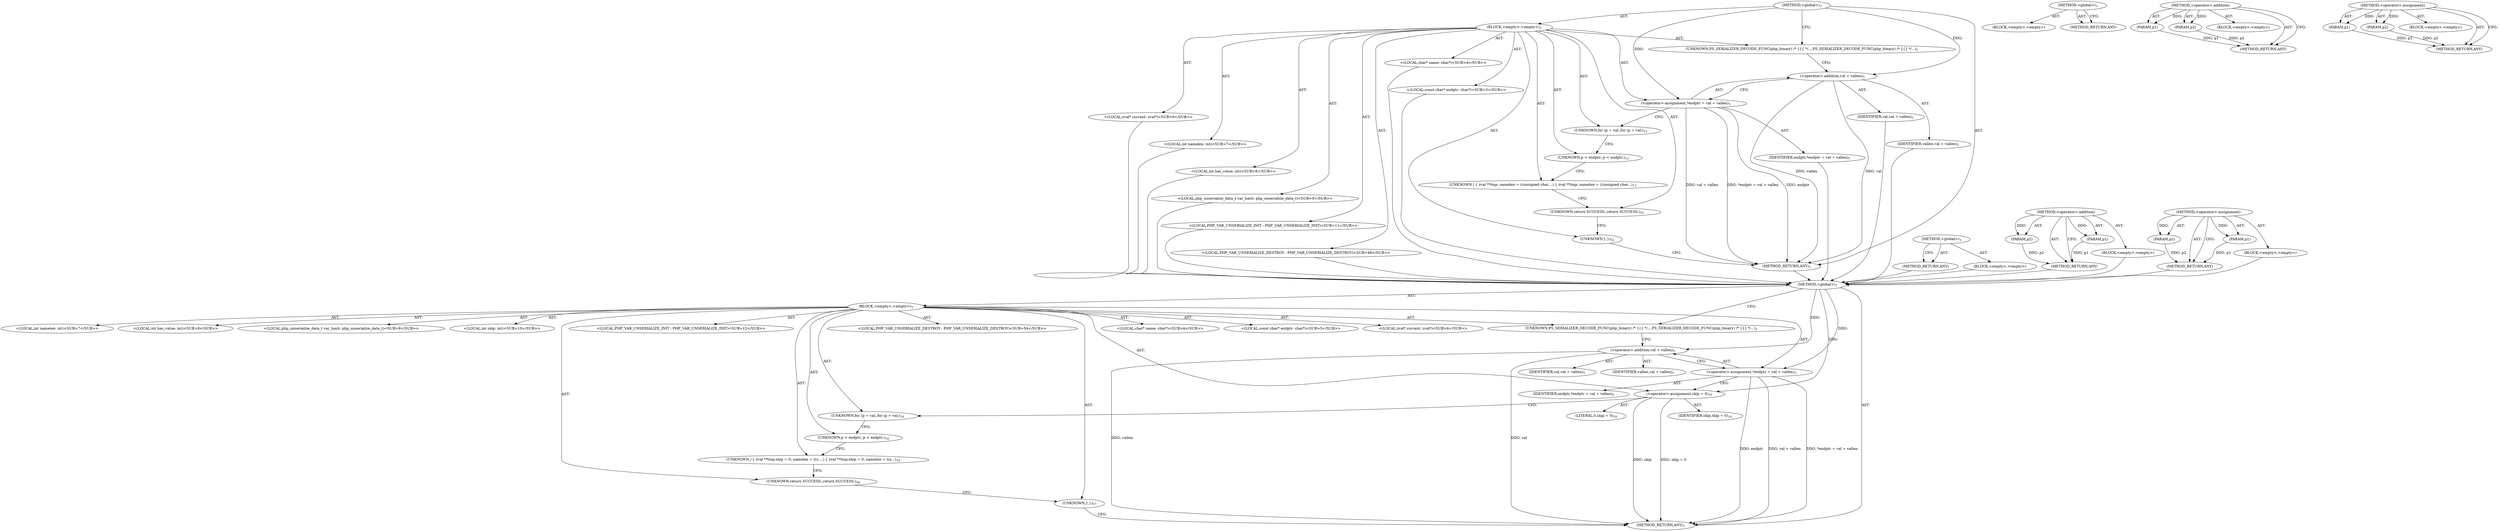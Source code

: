 digraph "&lt;operator&gt;.assignment" {
vulnerable_6 [label=<(METHOD,&lt;global&gt;)<SUB>1</SUB>>];
vulnerable_7 [label=<(BLOCK,&lt;empty&gt;,&lt;empty&gt;)<SUB>1</SUB>>];
vulnerable_8 [label=<(UNKNOWN,PS_SERIALIZER_DECODE_FUNC(php_binary) /* {{{ */...,PS_SERIALIZER_DECODE_FUNC(php_binary) /* {{{ */...)<SUB>1</SUB>>];
vulnerable_9 [label="<(LOCAL,char* name: char*)<SUB>4</SUB>>"];
vulnerable_10 [label="<(LOCAL,const char* endptr: char*)<SUB>5</SUB>>"];
vulnerable_11 [label=<(&lt;operator&gt;.assignment,*endptr = val + vallen)<SUB>5</SUB>>];
vulnerable_12 [label=<(IDENTIFIER,endptr,*endptr = val + vallen)<SUB>5</SUB>>];
vulnerable_13 [label=<(&lt;operator&gt;.addition,val + vallen)<SUB>5</SUB>>];
vulnerable_14 [label=<(IDENTIFIER,val,val + vallen)<SUB>5</SUB>>];
vulnerable_15 [label=<(IDENTIFIER,vallen,val + vallen)<SUB>5</SUB>>];
vulnerable_16 [label="<(LOCAL,zval* current: zval*)<SUB>6</SUB>>"];
vulnerable_17 [label="<(LOCAL,int namelen: int)<SUB>7</SUB>>"];
vulnerable_18 [label="<(LOCAL,int has_value: int)<SUB>8</SUB>>"];
vulnerable_19 [label="<(LOCAL,php_unserialize_data_t var_hash: php_unserialize_data_t)<SUB>9</SUB>>"];
vulnerable_20 [label="<(LOCAL,PHP_VAR_UNSERIALIZE_INIT : PHP_VAR_UNSERIALIZE_INIT)<SUB>11</SUB>>"];
vulnerable_21 [label=<(UNKNOWN,for (p = val;,for (p = val;)<SUB>13</SUB>>];
vulnerable_22 [label=<(UNKNOWN,p &lt; endptr;,p &lt; endptr;)<SUB>13</SUB>>];
vulnerable_23 [label=<(UNKNOWN,) {
 		zval **tmp;
 		namelen = ((unsigned char...,) {
 		zval **tmp;
 		namelen = ((unsigned char...)<SUB>13</SUB>>];
vulnerable_24 [label="<(LOCAL,PHP_VAR_UNSERIALIZE_DESTROY : PHP_VAR_UNSERIALIZE_DESTROY)<SUB>49</SUB>>"];
vulnerable_25 [label=<(UNKNOWN,return SUCCESS;,return SUCCESS;)<SUB>51</SUB>>];
vulnerable_26 [label=<(UNKNOWN,},})<SUB>52</SUB>>];
vulnerable_27 [label=<(METHOD_RETURN,ANY)<SUB>1</SUB>>];
vulnerable_44 [label=<(METHOD,&lt;global&gt;)<SUB>1</SUB>>];
vulnerable_45 [label=<(BLOCK,&lt;empty&gt;,&lt;empty&gt;)>];
vulnerable_46 [label=<(METHOD_RETURN,ANY)>];
vulnerable_55 [label=<(METHOD,&lt;operator&gt;.addition)>];
vulnerable_56 [label=<(PARAM,p1)>];
vulnerable_57 [label=<(PARAM,p2)>];
vulnerable_58 [label=<(BLOCK,&lt;empty&gt;,&lt;empty&gt;)>];
vulnerable_59 [label=<(METHOD_RETURN,ANY)>];
vulnerable_50 [label=<(METHOD,&lt;operator&gt;.assignment)>];
vulnerable_51 [label=<(PARAM,p1)>];
vulnerable_52 [label=<(PARAM,p2)>];
vulnerable_53 [label=<(BLOCK,&lt;empty&gt;,&lt;empty&gt;)>];
vulnerable_54 [label=<(METHOD_RETURN,ANY)>];
fixed_6 [label=<(METHOD,&lt;global&gt;)<SUB>1</SUB>>];
fixed_7 [label=<(BLOCK,&lt;empty&gt;,&lt;empty&gt;)<SUB>1</SUB>>];
fixed_8 [label=<(UNKNOWN,PS_SERIALIZER_DECODE_FUNC(php_binary) /* {{{ */...,PS_SERIALIZER_DECODE_FUNC(php_binary) /* {{{ */...)<SUB>1</SUB>>];
fixed_9 [label="<(LOCAL,char* name: char*)<SUB>4</SUB>>"];
fixed_10 [label="<(LOCAL,const char* endptr: char*)<SUB>5</SUB>>"];
fixed_11 [label=<(&lt;operator&gt;.assignment,*endptr = val + vallen)<SUB>5</SUB>>];
fixed_12 [label=<(IDENTIFIER,endptr,*endptr = val + vallen)<SUB>5</SUB>>];
fixed_13 [label=<(&lt;operator&gt;.addition,val + vallen)<SUB>5</SUB>>];
fixed_14 [label=<(IDENTIFIER,val,val + vallen)<SUB>5</SUB>>];
fixed_15 [label=<(IDENTIFIER,vallen,val + vallen)<SUB>5</SUB>>];
fixed_16 [label="<(LOCAL,zval* current: zval*)<SUB>6</SUB>>"];
fixed_17 [label="<(LOCAL,int namelen: int)<SUB>7</SUB>>"];
fixed_18 [label="<(LOCAL,int has_value: int)<SUB>8</SUB>>"];
fixed_19 [label="<(LOCAL,php_unserialize_data_t var_hash: php_unserialize_data_t)<SUB>9</SUB>>"];
fixed_20 [label="<(LOCAL,int skip: int)<SUB>10</SUB>>"];
fixed_21 [label=<(&lt;operator&gt;.assignment,skip = 0)<SUB>10</SUB>>];
fixed_22 [label=<(IDENTIFIER,skip,skip = 0)<SUB>10</SUB>>];
fixed_23 [label=<(LITERAL,0,skip = 0)<SUB>10</SUB>>];
fixed_24 [label="<(LOCAL,PHP_VAR_UNSERIALIZE_INIT : PHP_VAR_UNSERIALIZE_INIT)<SUB>12</SUB>>"];
fixed_25 [label=<(UNKNOWN,for (p = val;,for (p = val;)<SUB>14</SUB>>];
fixed_26 [label=<(UNKNOWN,p &lt; endptr;,p &lt; endptr;)<SUB>14</SUB>>];
fixed_27 [label=<(UNKNOWN,) {
 		zval **tmp;
		skip = 0;
 		namelen = ((u...,) {
 		zval **tmp;
		skip = 0;
 		namelen = ((u...)<SUB>14</SUB>>];
fixed_28 [label="<(LOCAL,PHP_VAR_UNSERIALIZE_DESTROY : PHP_VAR_UNSERIALIZE_DESTROY)<SUB>54</SUB>>"];
fixed_29 [label=<(UNKNOWN,return SUCCESS;,return SUCCESS;)<SUB>56</SUB>>];
fixed_30 [label=<(UNKNOWN,},})<SUB>57</SUB>>];
fixed_31 [label=<(METHOD_RETURN,ANY)<SUB>1</SUB>>];
fixed_48 [label=<(METHOD,&lt;global&gt;)<SUB>1</SUB>>];
fixed_49 [label=<(BLOCK,&lt;empty&gt;,&lt;empty&gt;)>];
fixed_50 [label=<(METHOD_RETURN,ANY)>];
fixed_59 [label=<(METHOD,&lt;operator&gt;.addition)>];
fixed_60 [label=<(PARAM,p1)>];
fixed_61 [label=<(PARAM,p2)>];
fixed_62 [label=<(BLOCK,&lt;empty&gt;,&lt;empty&gt;)>];
fixed_63 [label=<(METHOD_RETURN,ANY)>];
fixed_54 [label=<(METHOD,&lt;operator&gt;.assignment)>];
fixed_55 [label=<(PARAM,p1)>];
fixed_56 [label=<(PARAM,p2)>];
fixed_57 [label=<(BLOCK,&lt;empty&gt;,&lt;empty&gt;)>];
fixed_58 [label=<(METHOD_RETURN,ANY)>];
vulnerable_6 -> vulnerable_7  [key=0, label="AST: "];
vulnerable_6 -> vulnerable_27  [key=0, label="AST: "];
vulnerable_6 -> vulnerable_8  [key=0, label="CFG: "];
vulnerable_6 -> vulnerable_11  [key=0, label="DDG: "];
vulnerable_6 -> vulnerable_13  [key=0, label="DDG: "];
vulnerable_7 -> vulnerable_8  [key=0, label="AST: "];
vulnerable_7 -> vulnerable_9  [key=0, label="AST: "];
vulnerable_7 -> vulnerable_10  [key=0, label="AST: "];
vulnerable_7 -> vulnerable_11  [key=0, label="AST: "];
vulnerable_7 -> vulnerable_16  [key=0, label="AST: "];
vulnerable_7 -> vulnerable_17  [key=0, label="AST: "];
vulnerable_7 -> vulnerable_18  [key=0, label="AST: "];
vulnerable_7 -> vulnerable_19  [key=0, label="AST: "];
vulnerable_7 -> vulnerable_20  [key=0, label="AST: "];
vulnerable_7 -> vulnerable_21  [key=0, label="AST: "];
vulnerable_7 -> vulnerable_22  [key=0, label="AST: "];
vulnerable_7 -> vulnerable_23  [key=0, label="AST: "];
vulnerable_7 -> vulnerable_24  [key=0, label="AST: "];
vulnerable_7 -> vulnerable_25  [key=0, label="AST: "];
vulnerable_7 -> vulnerable_26  [key=0, label="AST: "];
vulnerable_8 -> vulnerable_13  [key=0, label="CFG: "];
vulnerable_9 -> fixed_6  [key=0];
vulnerable_10 -> fixed_6  [key=0];
vulnerable_11 -> vulnerable_12  [key=0, label="AST: "];
vulnerable_11 -> vulnerable_13  [key=0, label="AST: "];
vulnerable_11 -> vulnerable_21  [key=0, label="CFG: "];
vulnerable_11 -> vulnerable_27  [key=0, label="DDG: endptr"];
vulnerable_11 -> vulnerable_27  [key=1, label="DDG: val + vallen"];
vulnerable_11 -> vulnerable_27  [key=2, label="DDG: *endptr = val + vallen"];
vulnerable_12 -> fixed_6  [key=0];
vulnerable_13 -> vulnerable_14  [key=0, label="AST: "];
vulnerable_13 -> vulnerable_15  [key=0, label="AST: "];
vulnerable_13 -> vulnerable_11  [key=0, label="CFG: "];
vulnerable_13 -> vulnerable_27  [key=0, label="DDG: vallen"];
vulnerable_13 -> vulnerable_27  [key=1, label="DDG: val"];
vulnerable_14 -> fixed_6  [key=0];
vulnerable_15 -> fixed_6  [key=0];
vulnerable_16 -> fixed_6  [key=0];
vulnerable_17 -> fixed_6  [key=0];
vulnerable_18 -> fixed_6  [key=0];
vulnerable_19 -> fixed_6  [key=0];
vulnerable_20 -> fixed_6  [key=0];
vulnerable_21 -> vulnerable_22  [key=0, label="CFG: "];
vulnerable_22 -> vulnerable_23  [key=0, label="CFG: "];
vulnerable_23 -> vulnerable_25  [key=0, label="CFG: "];
vulnerable_24 -> fixed_6  [key=0];
vulnerable_25 -> vulnerable_26  [key=0, label="CFG: "];
vulnerable_26 -> vulnerable_27  [key=0, label="CFG: "];
vulnerable_27 -> fixed_6  [key=0];
vulnerable_44 -> vulnerable_45  [key=0, label="AST: "];
vulnerable_44 -> vulnerable_46  [key=0, label="AST: "];
vulnerable_44 -> vulnerable_46  [key=1, label="CFG: "];
vulnerable_45 -> fixed_6  [key=0];
vulnerable_46 -> fixed_6  [key=0];
vulnerable_55 -> vulnerable_56  [key=0, label="AST: "];
vulnerable_55 -> vulnerable_56  [key=1, label="DDG: "];
vulnerable_55 -> vulnerable_58  [key=0, label="AST: "];
vulnerable_55 -> vulnerable_57  [key=0, label="AST: "];
vulnerable_55 -> vulnerable_57  [key=1, label="DDG: "];
vulnerable_55 -> vulnerable_59  [key=0, label="AST: "];
vulnerable_55 -> vulnerable_59  [key=1, label="CFG: "];
vulnerable_56 -> vulnerable_59  [key=0, label="DDG: p1"];
vulnerable_57 -> vulnerable_59  [key=0, label="DDG: p2"];
vulnerable_58 -> fixed_6  [key=0];
vulnerable_59 -> fixed_6  [key=0];
vulnerable_50 -> vulnerable_51  [key=0, label="AST: "];
vulnerable_50 -> vulnerable_51  [key=1, label="DDG: "];
vulnerable_50 -> vulnerable_53  [key=0, label="AST: "];
vulnerable_50 -> vulnerable_52  [key=0, label="AST: "];
vulnerable_50 -> vulnerable_52  [key=1, label="DDG: "];
vulnerable_50 -> vulnerable_54  [key=0, label="AST: "];
vulnerable_50 -> vulnerable_54  [key=1, label="CFG: "];
vulnerable_51 -> vulnerable_54  [key=0, label="DDG: p1"];
vulnerable_52 -> vulnerable_54  [key=0, label="DDG: p2"];
vulnerable_53 -> fixed_6  [key=0];
vulnerable_54 -> fixed_6  [key=0];
fixed_6 -> fixed_7  [key=0, label="AST: "];
fixed_6 -> fixed_31  [key=0, label="AST: "];
fixed_6 -> fixed_8  [key=0, label="CFG: "];
fixed_6 -> fixed_11  [key=0, label="DDG: "];
fixed_6 -> fixed_21  [key=0, label="DDG: "];
fixed_6 -> fixed_13  [key=0, label="DDG: "];
fixed_7 -> fixed_8  [key=0, label="AST: "];
fixed_7 -> fixed_9  [key=0, label="AST: "];
fixed_7 -> fixed_10  [key=0, label="AST: "];
fixed_7 -> fixed_11  [key=0, label="AST: "];
fixed_7 -> fixed_16  [key=0, label="AST: "];
fixed_7 -> fixed_17  [key=0, label="AST: "];
fixed_7 -> fixed_18  [key=0, label="AST: "];
fixed_7 -> fixed_19  [key=0, label="AST: "];
fixed_7 -> fixed_20  [key=0, label="AST: "];
fixed_7 -> fixed_21  [key=0, label="AST: "];
fixed_7 -> fixed_24  [key=0, label="AST: "];
fixed_7 -> fixed_25  [key=0, label="AST: "];
fixed_7 -> fixed_26  [key=0, label="AST: "];
fixed_7 -> fixed_27  [key=0, label="AST: "];
fixed_7 -> fixed_28  [key=0, label="AST: "];
fixed_7 -> fixed_29  [key=0, label="AST: "];
fixed_7 -> fixed_30  [key=0, label="AST: "];
fixed_8 -> fixed_13  [key=0, label="CFG: "];
fixed_11 -> fixed_12  [key=0, label="AST: "];
fixed_11 -> fixed_13  [key=0, label="AST: "];
fixed_11 -> fixed_21  [key=0, label="CFG: "];
fixed_11 -> fixed_31  [key=0, label="DDG: endptr"];
fixed_11 -> fixed_31  [key=1, label="DDG: val + vallen"];
fixed_11 -> fixed_31  [key=2, label="DDG: *endptr = val + vallen"];
fixed_13 -> fixed_14  [key=0, label="AST: "];
fixed_13 -> fixed_15  [key=0, label="AST: "];
fixed_13 -> fixed_11  [key=0, label="CFG: "];
fixed_13 -> fixed_31  [key=0, label="DDG: vallen"];
fixed_13 -> fixed_31  [key=1, label="DDG: val"];
fixed_21 -> fixed_22  [key=0, label="AST: "];
fixed_21 -> fixed_23  [key=0, label="AST: "];
fixed_21 -> fixed_25  [key=0, label="CFG: "];
fixed_21 -> fixed_31  [key=0, label="DDG: skip"];
fixed_21 -> fixed_31  [key=1, label="DDG: skip = 0"];
fixed_25 -> fixed_26  [key=0, label="CFG: "];
fixed_26 -> fixed_27  [key=0, label="CFG: "];
fixed_27 -> fixed_29  [key=0, label="CFG: "];
fixed_29 -> fixed_30  [key=0, label="CFG: "];
fixed_30 -> fixed_31  [key=0, label="CFG: "];
fixed_48 -> fixed_49  [key=0, label="AST: "];
fixed_48 -> fixed_50  [key=0, label="AST: "];
fixed_48 -> fixed_50  [key=1, label="CFG: "];
fixed_59 -> fixed_60  [key=0, label="AST: "];
fixed_59 -> fixed_60  [key=1, label="DDG: "];
fixed_59 -> fixed_62  [key=0, label="AST: "];
fixed_59 -> fixed_61  [key=0, label="AST: "];
fixed_59 -> fixed_61  [key=1, label="DDG: "];
fixed_59 -> fixed_63  [key=0, label="AST: "];
fixed_59 -> fixed_63  [key=1, label="CFG: "];
fixed_60 -> fixed_63  [key=0, label="DDG: p1"];
fixed_61 -> fixed_63  [key=0, label="DDG: p2"];
fixed_54 -> fixed_55  [key=0, label="AST: "];
fixed_54 -> fixed_55  [key=1, label="DDG: "];
fixed_54 -> fixed_57  [key=0, label="AST: "];
fixed_54 -> fixed_56  [key=0, label="AST: "];
fixed_54 -> fixed_56  [key=1, label="DDG: "];
fixed_54 -> fixed_58  [key=0, label="AST: "];
fixed_54 -> fixed_58  [key=1, label="CFG: "];
fixed_55 -> fixed_58  [key=0, label="DDG: p1"];
fixed_56 -> fixed_58  [key=0, label="DDG: p2"];
}

